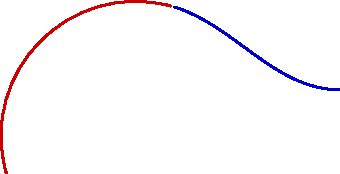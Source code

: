 size(6cm,0);

path apath=(0,0)..(1,1)..(2,.5){dir(0)};

draw(subpath(apath,0,length(apath)/2),1pt+.8red,EndPenMargin);
draw(subpath(apath,length(apath)/2,length(apath)),1pt+.8blue,BeginPenMargin);
